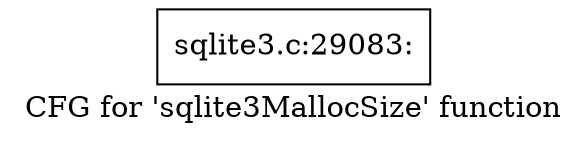 digraph "CFG for 'sqlite3MallocSize' function" {
	label="CFG for 'sqlite3MallocSize' function";

	Node0x55c0f6fb1290 [shape=record,label="{sqlite3.c:29083:}"];
}
